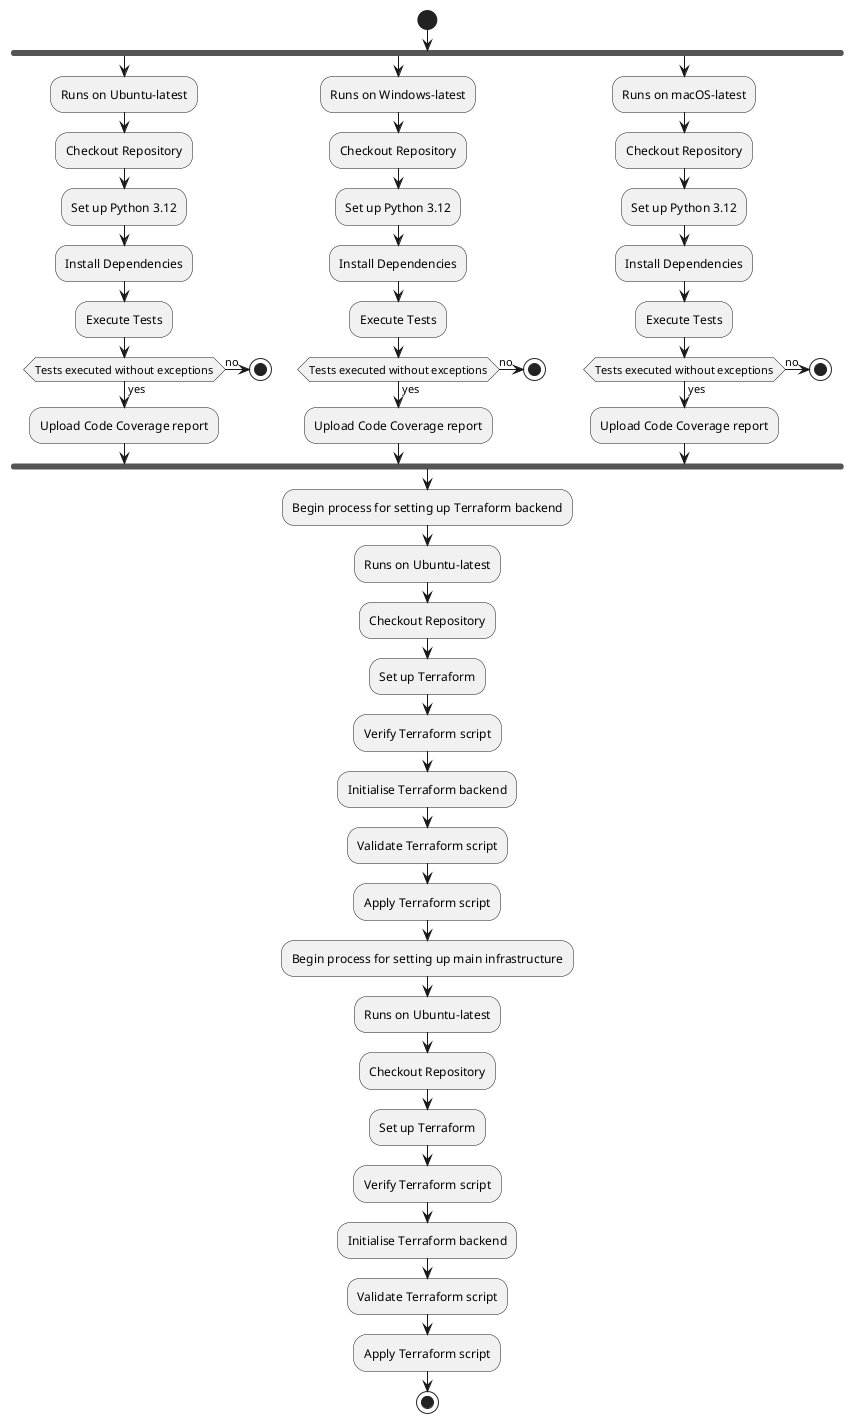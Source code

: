 @startuml
start
fork
:Runs on Ubuntu-latest;
:Checkout Repository;
:Set up Python 3.12;
:Install Dependencies;
:Execute Tests;

if (Tests executed without exceptions) then (yes)
    :Upload Code Coverage report;
else (no)
    stop
endif

fork again
:Runs on Windows-latest;
:Checkout Repository;
:Set up Python 3.12;
:Install Dependencies;
:Execute Tests;

if (Tests executed without exceptions) then (yes)
    :Upload Code Coverage report;
else (no)
    stop
endif

fork again
:Runs on macOS-latest;
:Checkout Repository;
:Set up Python 3.12;
:Install Dependencies;
:Execute Tests;

if (Tests executed without exceptions) then (yes)
    :Upload Code Coverage report;
else (no)
    stop
endif

endfork

:Begin process for setting up Terraform backend;
:Runs on Ubuntu-latest;
:Checkout Repository;
:Set up Terraform;
:Verify Terraform script;
:Initialise Terraform backend;
:Validate Terraform script;
:Apply Terraform script;

:Begin process for setting up main infrastructure;
:Runs on Ubuntu-latest;
:Checkout Repository;
:Set up Terraform;
:Verify Terraform script;
:Initialise Terraform backend;
:Validate Terraform script;
:Apply Terraform script;
stop


@enduml